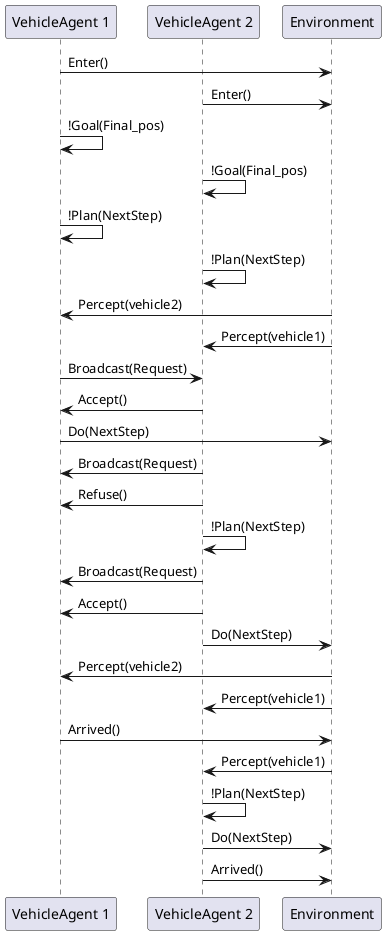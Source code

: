 @startuml
participant "VehicleAgent 1" as vehicle1
participant "VehicleAgent 2" as vehicle2
participant "Environment" as env

vehicle1 -> env: Enter()
vehicle2 -> env: Enter()
vehicle1 -> vehicle1: !Goal(Final_pos)
vehicle2 -> vehicle2: !Goal(Final_pos)
vehicle1 -> vehicle1: !Plan(NextStep)
vehicle2 -> vehicle2: !Plan(NextStep)
env -> vehicle1: Percept(vehicle2)
env -> vehicle2: Percept(vehicle1)
vehicle1 -> vehicle2: Broadcast(Request)
vehicle2 -> vehicle1: Accept()
vehicle1 -> env: Do(NextStep)
vehicle2 -> vehicle1: Broadcast(Request)
vehicle2 -> vehicle1: Refuse()
vehicle2 -> vehicle2: !Plan(NextStep)
vehicle2 -> vehicle1: Broadcast(Request)
vehicle2 -> vehicle1: Accept()
vehicle2 -> env: Do(NextStep)
env -> vehicle1: Percept(vehicle2)
env -> vehicle2: Percept(vehicle1)
vehicle1 -> env: Arrived()
env -> vehicle2: Percept(vehicle1)
vehicle2 -> vehicle2: !Plan(NextStep)
vehicle2 -> env: Do(NextStep)
vehicle2 -> env: Arrived()

@enduml
